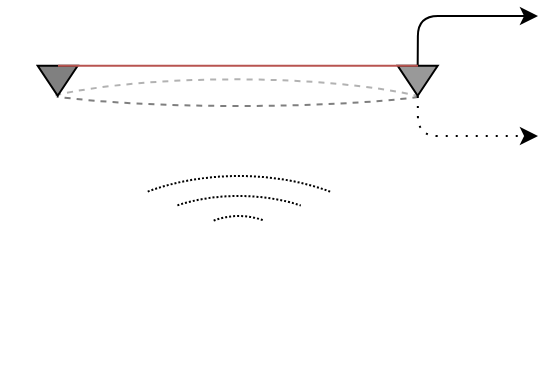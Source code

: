 <mxfile version="14.2.4" type="github"><diagram id="p9uzY7K3znMw1aOBynmO" name="Page-1"><mxGraphModel dx="779" dy="439" grid="1" gridSize="10" guides="1" tooltips="1" connect="1" arrows="1" fold="1" page="1" pageScale="1" pageWidth="850" pageHeight="1100" math="0" shadow="0"><root><mxCell id="0"/><mxCell id="1" parent="0"/><mxCell id="q04jLzLLCRecjNRgbMWl-1" value="" style="triangle;whiteSpace=wrap;html=1;rotation=90;fillColor=#999999;" vertex="1" parent="1"><mxGeometry x="522.34" y="582.34" width="15" height="20" as="geometry"/></mxCell><mxCell id="q04jLzLLCRecjNRgbMWl-2" value="" style="triangle;whiteSpace=wrap;html=1;rotation=90;fillColor=#808080;" vertex="1" parent="1"><mxGeometry x="342.34" y="582.34" width="15" height="20" as="geometry"/></mxCell><mxCell id="q04jLzLLCRecjNRgbMWl-6" value="" style="verticalLabelPosition=bottom;verticalAlign=top;html=1;shape=mxgraph.basic.arc;startAngle=0.36;endAngle=0.643;dashed=1;opacity=50;" vertex="1" parent="1"><mxGeometry x="324" y="580.2" width="232.8" height="24.8" as="geometry"/></mxCell><mxCell id="q04jLzLLCRecjNRgbMWl-11" value="" style="verticalLabelPosition=bottom;verticalAlign=top;html=1;shape=mxgraph.basic.arc;startAngle=0.16;endAngle=0.341;dashed=1;rotation=0;direction=north;dashPattern=1 1;" vertex="1" parent="1"><mxGeometry x="355.4" y="640" width="170" height="100" as="geometry"/></mxCell><mxCell id="q04jLzLLCRecjNRgbMWl-12" value="" style="verticalLabelPosition=bottom;verticalAlign=top;html=1;shape=mxgraph.basic.arc;startAngle=0.16;endAngle=0.341;dashed=1;rotation=0;direction=north;dashPattern=1 1;" vertex="1" parent="1"><mxGeometry x="383.1" y="650" width="114.6" height="60" as="geometry"/></mxCell><mxCell id="q04jLzLLCRecjNRgbMWl-13" value="" style="verticalLabelPosition=bottom;verticalAlign=top;html=1;shape=mxgraph.basic.arc;startAngle=0.16;endAngle=0.341;dashed=1;rotation=0;direction=north;dashPattern=1 1;" vertex="1" parent="1"><mxGeometry x="416.95" y="660" width="46.9" height="30" as="geometry"/></mxCell><mxCell id="q04jLzLLCRecjNRgbMWl-14" value="" style="shape=image;html=1;verticalAlign=top;verticalLabelPosition=bottom;labelBackgroundColor=#ffffff;imageAspect=0;aspect=fixed;image=https://cdn4.iconfinder.com/data/icons/multimedia-75/512/multimedia-22-128.png;dashed=1;dashPattern=1 1;opacity=80;" vertex="1" parent="1"><mxGeometry x="428.4" y="670" width="20" height="20" as="geometry"/></mxCell><mxCell id="q04jLzLLCRecjNRgbMWl-15" value="" style="verticalLabelPosition=bottom;verticalAlign=top;html=1;shape=mxgraph.basic.arc;startAngle=0.36;endAngle=0.643;dashed=1;rotation=-180;opacity=30;" vertex="1" parent="1"><mxGeometry x="322" y="591.68" width="232.8" height="43.66" as="geometry"/></mxCell><mxCell id="q04jLzLLCRecjNRgbMWl-16" value="" style="endArrow=classic;html=1;strokeColor=#000000;exitX=0;exitY=0.5;exitDx=0;exitDy=0;" edge="1" parent="1" source="q04jLzLLCRecjNRgbMWl-1"><mxGeometry width="50" height="50" relative="1" as="geometry"><mxPoint x="440" y="670" as="sourcePoint"/><mxPoint x="590" y="560" as="targetPoint"/><Array as="points"><mxPoint x="530" y="560"/></Array></mxGeometry></mxCell><mxCell id="q04jLzLLCRecjNRgbMWl-10" value="" style="endArrow=none;html=1;fillColor=#f8cecc;strokeColor=#b85450;" edge="1" parent="1"><mxGeometry width="50" height="50" relative="1" as="geometry"><mxPoint x="350" y="584.84" as="sourcePoint"/><mxPoint x="530" y="584.84" as="targetPoint"/></mxGeometry></mxCell><mxCell id="q04jLzLLCRecjNRgbMWl-17" value="" style="endArrow=classic;html=1;strokeColor=#000000;exitX=0.107;exitY=0.809;exitDx=0;exitDy=0;exitPerimeter=0;dashed=1;dashPattern=1 4;" edge="1" parent="1" source="q04jLzLLCRecjNRgbMWl-15"><mxGeometry width="50" height="50" relative="1" as="geometry"><mxPoint x="440" y="670" as="sourcePoint"/><mxPoint x="590" y="620" as="targetPoint"/><Array as="points"><mxPoint x="530" y="620"/></Array></mxGeometry></mxCell></root></mxGraphModel></diagram></mxfile>
